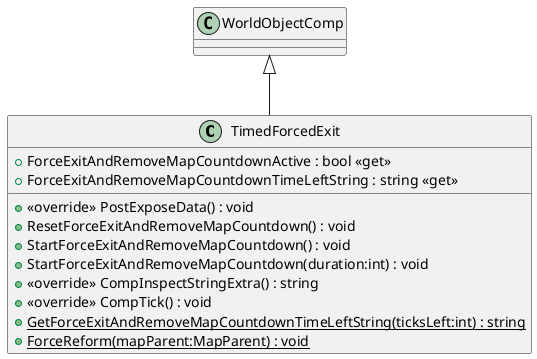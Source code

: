 @startuml
class TimedForcedExit {
    + ForceExitAndRemoveMapCountdownActive : bool <<get>>
    + ForceExitAndRemoveMapCountdownTimeLeftString : string <<get>>
    + <<override>> PostExposeData() : void
    + ResetForceExitAndRemoveMapCountdown() : void
    + StartForceExitAndRemoveMapCountdown() : void
    + StartForceExitAndRemoveMapCountdown(duration:int) : void
    + <<override>> CompInspectStringExtra() : string
    + <<override>> CompTick() : void
    + {static} GetForceExitAndRemoveMapCountdownTimeLeftString(ticksLeft:int) : string
    + {static} ForceReform(mapParent:MapParent) : void
}
WorldObjectComp <|-- TimedForcedExit
@enduml
